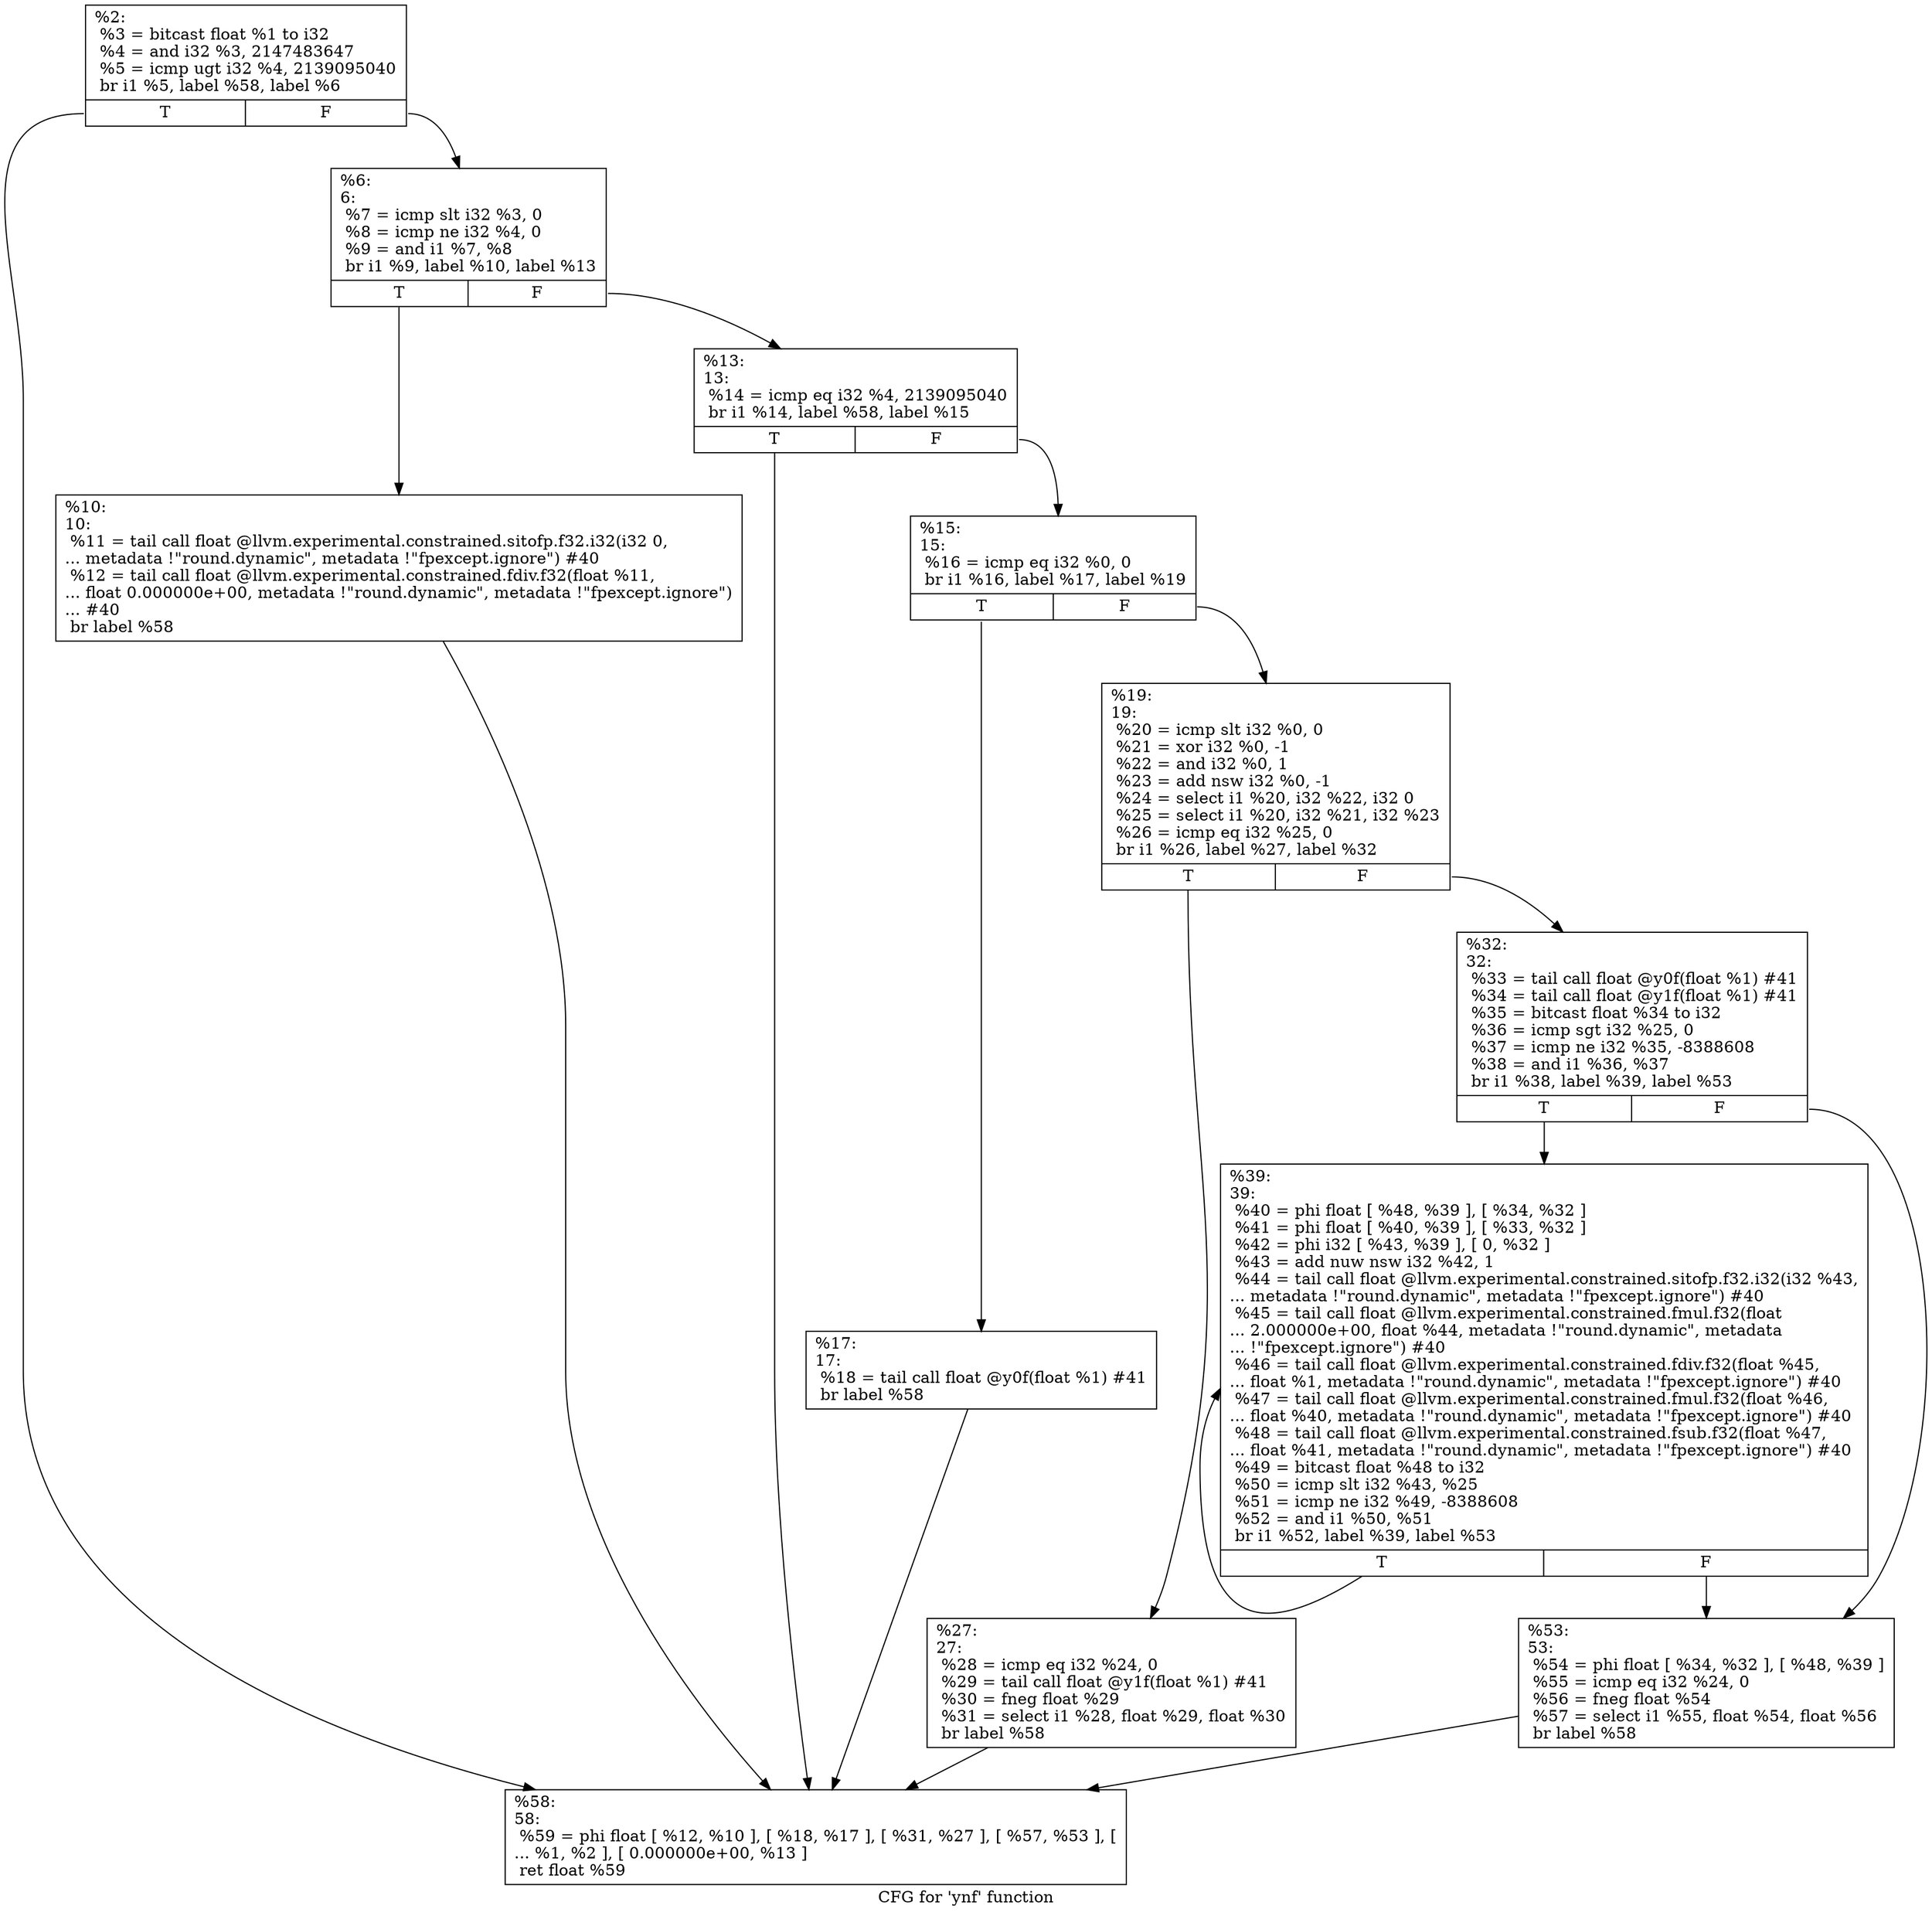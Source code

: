 digraph "CFG for 'ynf' function" {
	label="CFG for 'ynf' function";

	Node0x1ca2740 [shape=record,label="{%2:\l  %3 = bitcast float %1 to i32\l  %4 = and i32 %3, 2147483647\l  %5 = icmp ugt i32 %4, 2139095040\l  br i1 %5, label %58, label %6\l|{<s0>T|<s1>F}}"];
	Node0x1ca2740:s0 -> Node0x1ca2b10;
	Node0x1ca2740:s1 -> Node0x1ca27f0;
	Node0x1ca27f0 [shape=record,label="{%6:\l6:                                                \l  %7 = icmp slt i32 %3, 0\l  %8 = icmp ne i32 %4, 0\l  %9 = and i1 %7, %8\l  br i1 %9, label %10, label %13\l|{<s0>T|<s1>F}}"];
	Node0x1ca27f0:s0 -> Node0x1ca2840;
	Node0x1ca27f0:s1 -> Node0x1ca2890;
	Node0x1ca2840 [shape=record,label="{%10:\l10:                                               \l  %11 = tail call float @llvm.experimental.constrained.sitofp.f32.i32(i32 0,\l... metadata !\"round.dynamic\", metadata !\"fpexcept.ignore\") #40\l  %12 = tail call float @llvm.experimental.constrained.fdiv.f32(float %11,\l... float 0.000000e+00, metadata !\"round.dynamic\", metadata !\"fpexcept.ignore\")\l... #40\l  br label %58\l}"];
	Node0x1ca2840 -> Node0x1ca2b10;
	Node0x1ca2890 [shape=record,label="{%13:\l13:                                               \l  %14 = icmp eq i32 %4, 2139095040\l  br i1 %14, label %58, label %15\l|{<s0>T|<s1>F}}"];
	Node0x1ca2890:s0 -> Node0x1ca2b10;
	Node0x1ca2890:s1 -> Node0x1ca28e0;
	Node0x1ca28e0 [shape=record,label="{%15:\l15:                                               \l  %16 = icmp eq i32 %0, 0\l  br i1 %16, label %17, label %19\l|{<s0>T|<s1>F}}"];
	Node0x1ca28e0:s0 -> Node0x1ca2930;
	Node0x1ca28e0:s1 -> Node0x1ca2980;
	Node0x1ca2930 [shape=record,label="{%17:\l17:                                               \l  %18 = tail call float @y0f(float %1) #41\l  br label %58\l}"];
	Node0x1ca2930 -> Node0x1ca2b10;
	Node0x1ca2980 [shape=record,label="{%19:\l19:                                               \l  %20 = icmp slt i32 %0, 0\l  %21 = xor i32 %0, -1\l  %22 = and i32 %0, 1\l  %23 = add nsw i32 %0, -1\l  %24 = select i1 %20, i32 %22, i32 0\l  %25 = select i1 %20, i32 %21, i32 %23\l  %26 = icmp eq i32 %25, 0\l  br i1 %26, label %27, label %32\l|{<s0>T|<s1>F}}"];
	Node0x1ca2980:s0 -> Node0x1ca29d0;
	Node0x1ca2980:s1 -> Node0x1ca2a20;
	Node0x1ca29d0 [shape=record,label="{%27:\l27:                                               \l  %28 = icmp eq i32 %24, 0\l  %29 = tail call float @y1f(float %1) #41\l  %30 = fneg float %29\l  %31 = select i1 %28, float %29, float %30\l  br label %58\l}"];
	Node0x1ca29d0 -> Node0x1ca2b10;
	Node0x1ca2a20 [shape=record,label="{%32:\l32:                                               \l  %33 = tail call float @y0f(float %1) #41\l  %34 = tail call float @y1f(float %1) #41\l  %35 = bitcast float %34 to i32\l  %36 = icmp sgt i32 %25, 0\l  %37 = icmp ne i32 %35, -8388608\l  %38 = and i1 %36, %37\l  br i1 %38, label %39, label %53\l|{<s0>T|<s1>F}}"];
	Node0x1ca2a20:s0 -> Node0x1ca2a70;
	Node0x1ca2a20:s1 -> Node0x1ca2ac0;
	Node0x1ca2a70 [shape=record,label="{%39:\l39:                                               \l  %40 = phi float [ %48, %39 ], [ %34, %32 ]\l  %41 = phi float [ %40, %39 ], [ %33, %32 ]\l  %42 = phi i32 [ %43, %39 ], [ 0, %32 ]\l  %43 = add nuw nsw i32 %42, 1\l  %44 = tail call float @llvm.experimental.constrained.sitofp.f32.i32(i32 %43,\l... metadata !\"round.dynamic\", metadata !\"fpexcept.ignore\") #40\l  %45 = tail call float @llvm.experimental.constrained.fmul.f32(float\l... 2.000000e+00, float %44, metadata !\"round.dynamic\", metadata\l... !\"fpexcept.ignore\") #40\l  %46 = tail call float @llvm.experimental.constrained.fdiv.f32(float %45,\l... float %1, metadata !\"round.dynamic\", metadata !\"fpexcept.ignore\") #40\l  %47 = tail call float @llvm.experimental.constrained.fmul.f32(float %46,\l... float %40, metadata !\"round.dynamic\", metadata !\"fpexcept.ignore\") #40\l  %48 = tail call float @llvm.experimental.constrained.fsub.f32(float %47,\l... float %41, metadata !\"round.dynamic\", metadata !\"fpexcept.ignore\") #40\l  %49 = bitcast float %48 to i32\l  %50 = icmp slt i32 %43, %25\l  %51 = icmp ne i32 %49, -8388608\l  %52 = and i1 %50, %51\l  br i1 %52, label %39, label %53\l|{<s0>T|<s1>F}}"];
	Node0x1ca2a70:s0 -> Node0x1ca2a70;
	Node0x1ca2a70:s1 -> Node0x1ca2ac0;
	Node0x1ca2ac0 [shape=record,label="{%53:\l53:                                               \l  %54 = phi float [ %34, %32 ], [ %48, %39 ]\l  %55 = icmp eq i32 %24, 0\l  %56 = fneg float %54\l  %57 = select i1 %55, float %54, float %56\l  br label %58\l}"];
	Node0x1ca2ac0 -> Node0x1ca2b10;
	Node0x1ca2b10 [shape=record,label="{%58:\l58:                                               \l  %59 = phi float [ %12, %10 ], [ %18, %17 ], [ %31, %27 ], [ %57, %53 ], [\l... %1, %2 ], [ 0.000000e+00, %13 ]\l  ret float %59\l}"];
}
